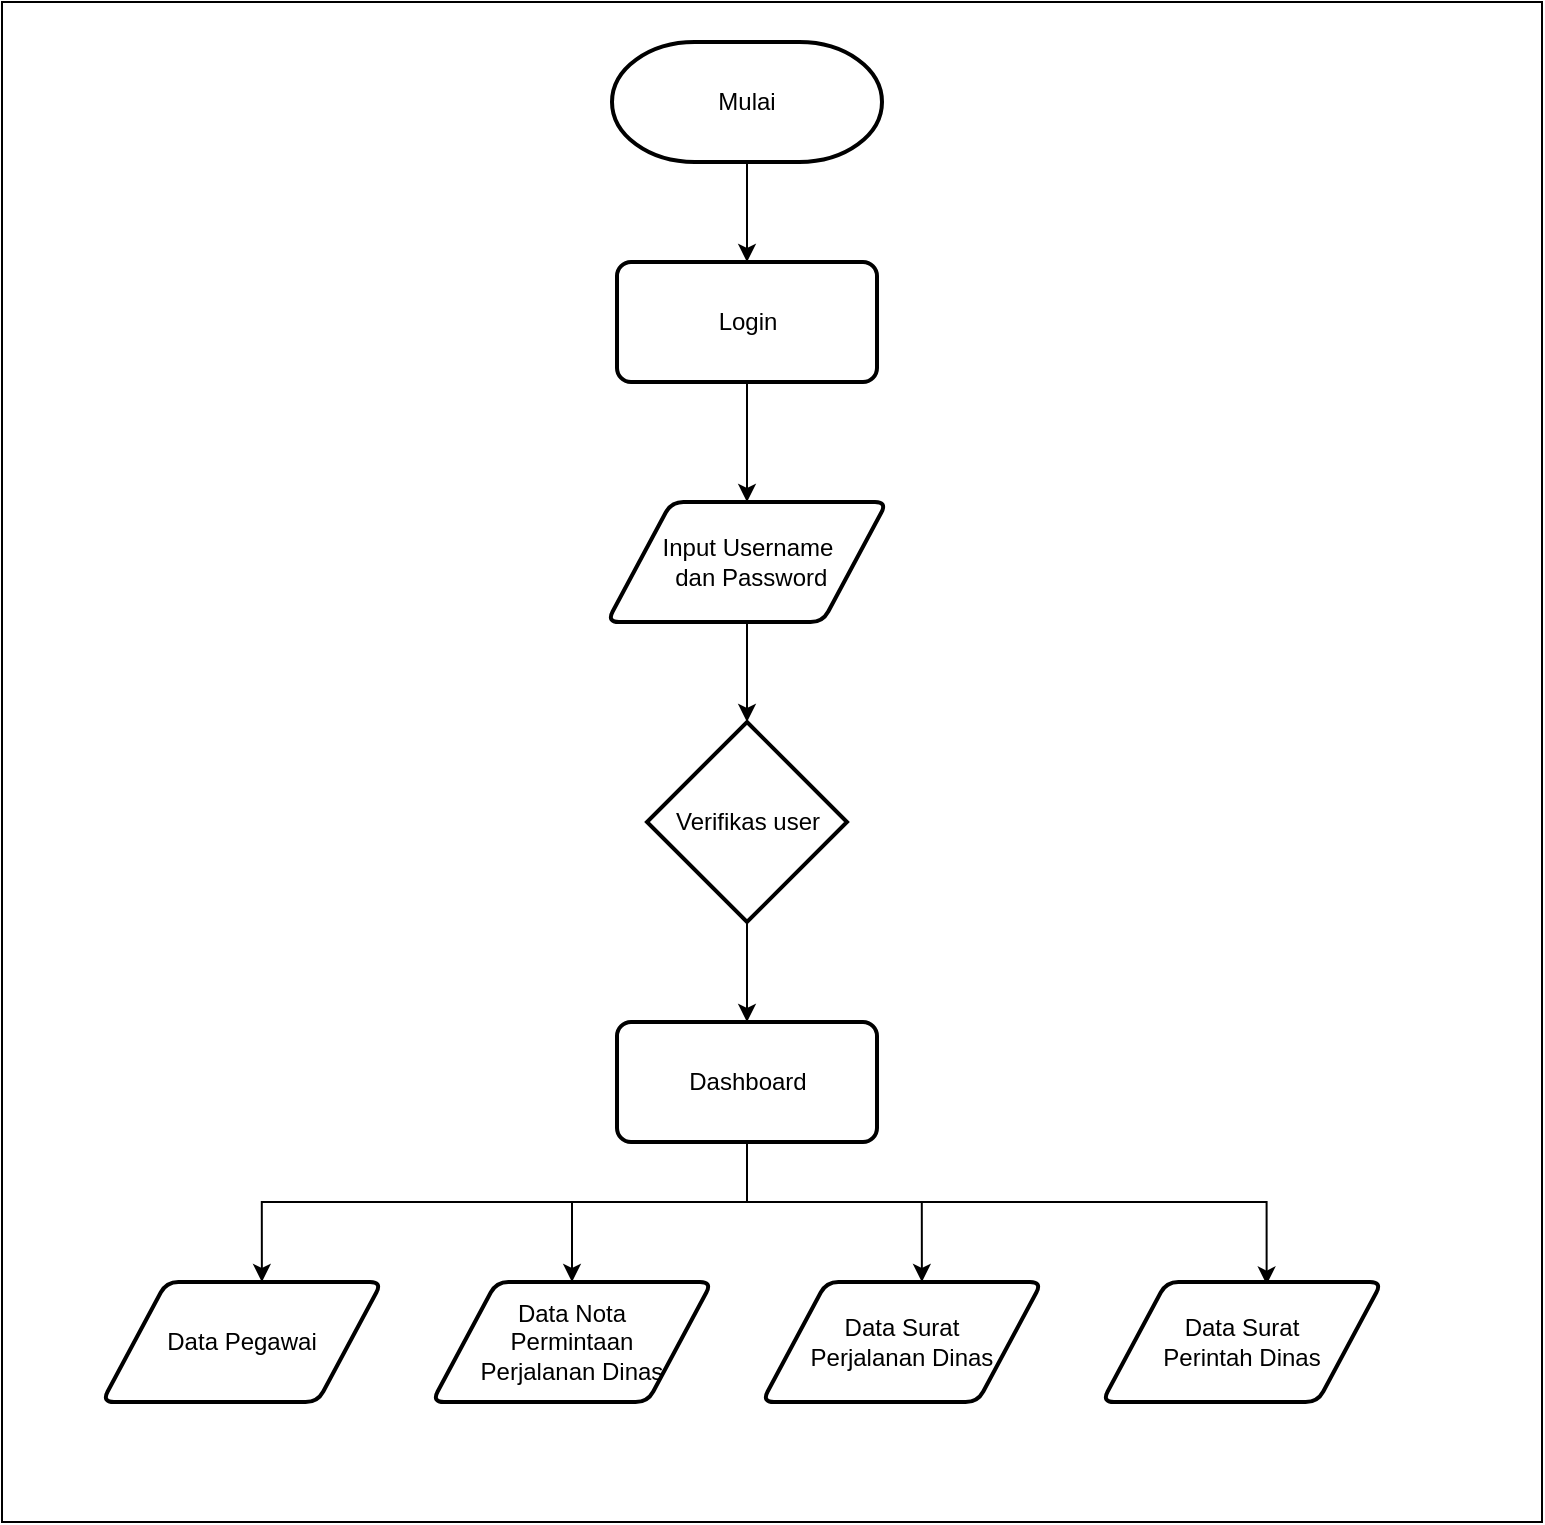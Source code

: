 <mxfile version="20.8.20" type="github">
  <diagram name="Page-1" id="W1_VMvQIdvo7o9Jsz42U">
    <mxGraphModel dx="1909" dy="2156" grid="1" gridSize="10" guides="1" tooltips="1" connect="1" arrows="1" fold="1" page="1" pageScale="1" pageWidth="850" pageHeight="1100" math="0" shadow="0">
      <root>
        <mxCell id="0" />
        <mxCell id="1" parent="0" />
        <mxCell id="CFGsSXqs08x4cHAheJuz-1" value="" style="rounded=0;whiteSpace=wrap;html=1;" vertex="1" parent="1">
          <mxGeometry x="70" y="-20" width="770" height="760" as="geometry" />
        </mxCell>
        <mxCell id="CFGsSXqs08x4cHAheJuz-20" style="edgeStyle=orthogonalEdgeStyle;rounded=0;orthogonalLoop=1;jettySize=auto;html=1;" edge="1" parent="1" source="CFGsSXqs08x4cHAheJuz-2" target="CFGsSXqs08x4cHAheJuz-19">
          <mxGeometry relative="1" as="geometry" />
        </mxCell>
        <mxCell id="CFGsSXqs08x4cHAheJuz-2" value="Mulai" style="strokeWidth=2;html=1;shape=mxgraph.flowchart.terminator;whiteSpace=wrap;" vertex="1" parent="1">
          <mxGeometry x="375" width="135" height="60" as="geometry" />
        </mxCell>
        <mxCell id="CFGsSXqs08x4cHAheJuz-23" style="edgeStyle=orthogonalEdgeStyle;rounded=0;orthogonalLoop=1;jettySize=auto;html=1;" edge="1" parent="1" source="CFGsSXqs08x4cHAheJuz-4" target="CFGsSXqs08x4cHAheJuz-6">
          <mxGeometry relative="1" as="geometry" />
        </mxCell>
        <mxCell id="CFGsSXqs08x4cHAheJuz-4" value="Verifikas user" style="strokeWidth=2;html=1;shape=mxgraph.flowchart.decision;whiteSpace=wrap;" vertex="1" parent="1">
          <mxGeometry x="392.5" y="340" width="100" height="100" as="geometry" />
        </mxCell>
        <mxCell id="CFGsSXqs08x4cHAheJuz-28" style="edgeStyle=orthogonalEdgeStyle;rounded=0;orthogonalLoop=1;jettySize=auto;html=1;entryX=0.571;entryY=0;entryDx=0;entryDy=0;entryPerimeter=0;" edge="1" parent="1" source="CFGsSXqs08x4cHAheJuz-6" target="CFGsSXqs08x4cHAheJuz-13">
          <mxGeometry relative="1" as="geometry">
            <Array as="points">
              <mxPoint x="443" y="580" />
              <mxPoint x="530" y="580" />
            </Array>
          </mxGeometry>
        </mxCell>
        <mxCell id="CFGsSXqs08x4cHAheJuz-29" style="edgeStyle=orthogonalEdgeStyle;rounded=0;orthogonalLoop=1;jettySize=auto;html=1;" edge="1" parent="1" source="CFGsSXqs08x4cHAheJuz-6" target="CFGsSXqs08x4cHAheJuz-15">
          <mxGeometry relative="1" as="geometry">
            <Array as="points">
              <mxPoint x="443" y="580" />
              <mxPoint x="355" y="580" />
            </Array>
          </mxGeometry>
        </mxCell>
        <mxCell id="CFGsSXqs08x4cHAheJuz-34" style="edgeStyle=orthogonalEdgeStyle;rounded=0;orthogonalLoop=1;jettySize=auto;html=1;entryX=0.571;entryY=0;entryDx=0;entryDy=0;entryPerimeter=0;" edge="1" parent="1" source="CFGsSXqs08x4cHAheJuz-6" target="CFGsSXqs08x4cHAheJuz-12">
          <mxGeometry relative="1" as="geometry">
            <Array as="points">
              <mxPoint x="443" y="580" />
              <mxPoint x="200" y="580" />
            </Array>
          </mxGeometry>
        </mxCell>
        <mxCell id="CFGsSXqs08x4cHAheJuz-35" style="edgeStyle=orthogonalEdgeStyle;rounded=0;orthogonalLoop=1;jettySize=auto;html=1;entryX=0.588;entryY=0.021;entryDx=0;entryDy=0;entryPerimeter=0;" edge="1" parent="1" source="CFGsSXqs08x4cHAheJuz-6" target="CFGsSXqs08x4cHAheJuz-14">
          <mxGeometry relative="1" as="geometry">
            <Array as="points">
              <mxPoint x="443" y="580" />
              <mxPoint x="702" y="580" />
            </Array>
          </mxGeometry>
        </mxCell>
        <mxCell id="CFGsSXqs08x4cHAheJuz-6" value="Dashboard" style="rounded=1;whiteSpace=wrap;html=1;absoluteArcSize=1;arcSize=14;strokeWidth=2;" vertex="1" parent="1">
          <mxGeometry x="377.5" y="490" width="130" height="60" as="geometry" />
        </mxCell>
        <mxCell id="CFGsSXqs08x4cHAheJuz-22" style="edgeStyle=orthogonalEdgeStyle;rounded=0;orthogonalLoop=1;jettySize=auto;html=1;" edge="1" parent="1" source="CFGsSXqs08x4cHAheJuz-8" target="CFGsSXqs08x4cHAheJuz-4">
          <mxGeometry relative="1" as="geometry" />
        </mxCell>
        <mxCell id="CFGsSXqs08x4cHAheJuz-8" value="Input Username&lt;br&gt;&amp;nbsp;dan Password" style="shape=parallelogram;html=1;strokeWidth=2;perimeter=parallelogramPerimeter;whiteSpace=wrap;rounded=1;arcSize=12;size=0.23;" vertex="1" parent="1">
          <mxGeometry x="372.5" y="230" width="140" height="60" as="geometry" />
        </mxCell>
        <mxCell id="CFGsSXqs08x4cHAheJuz-12" value="Data Pegawai" style="shape=parallelogram;html=1;strokeWidth=2;perimeter=parallelogramPerimeter;whiteSpace=wrap;rounded=1;arcSize=12;size=0.23;" vertex="1" parent="1">
          <mxGeometry x="120" y="620" width="140" height="60" as="geometry" />
        </mxCell>
        <mxCell id="CFGsSXqs08x4cHAheJuz-13" value="Data Surat &lt;br&gt;Perjalanan Dinas" style="shape=parallelogram;html=1;strokeWidth=2;perimeter=parallelogramPerimeter;whiteSpace=wrap;rounded=1;arcSize=12;size=0.23;" vertex="1" parent="1">
          <mxGeometry x="450" y="620" width="140" height="60" as="geometry" />
        </mxCell>
        <mxCell id="CFGsSXqs08x4cHAheJuz-14" value="Data Surat &lt;br&gt;Perintah Dinas" style="shape=parallelogram;html=1;strokeWidth=2;perimeter=parallelogramPerimeter;whiteSpace=wrap;rounded=1;arcSize=12;size=0.23;" vertex="1" parent="1">
          <mxGeometry x="620" y="620" width="140" height="60" as="geometry" />
        </mxCell>
        <mxCell id="CFGsSXqs08x4cHAheJuz-15" value="Data Nota &lt;br&gt;Permintaan &lt;br&gt;Perjalanan Dinas" style="shape=parallelogram;html=1;strokeWidth=2;perimeter=parallelogramPerimeter;whiteSpace=wrap;rounded=1;arcSize=12;size=0.23;" vertex="1" parent="1">
          <mxGeometry x="285" y="620" width="140" height="60" as="geometry" />
        </mxCell>
        <mxCell id="CFGsSXqs08x4cHAheJuz-16" style="edgeStyle=orthogonalEdgeStyle;rounded=0;orthogonalLoop=1;jettySize=auto;html=1;exitX=0.5;exitY=1;exitDx=0;exitDy=0;" edge="1" parent="1" source="CFGsSXqs08x4cHAheJuz-13" target="CFGsSXqs08x4cHAheJuz-13">
          <mxGeometry relative="1" as="geometry" />
        </mxCell>
        <mxCell id="CFGsSXqs08x4cHAheJuz-21" style="edgeStyle=orthogonalEdgeStyle;rounded=0;orthogonalLoop=1;jettySize=auto;html=1;entryX=0.5;entryY=0;entryDx=0;entryDy=0;" edge="1" parent="1" source="CFGsSXqs08x4cHAheJuz-19" target="CFGsSXqs08x4cHAheJuz-8">
          <mxGeometry relative="1" as="geometry" />
        </mxCell>
        <mxCell id="CFGsSXqs08x4cHAheJuz-19" value="Login" style="rounded=1;whiteSpace=wrap;html=1;absoluteArcSize=1;arcSize=14;strokeWidth=2;" vertex="1" parent="1">
          <mxGeometry x="377.5" y="110" width="130" height="60" as="geometry" />
        </mxCell>
      </root>
    </mxGraphModel>
  </diagram>
</mxfile>
